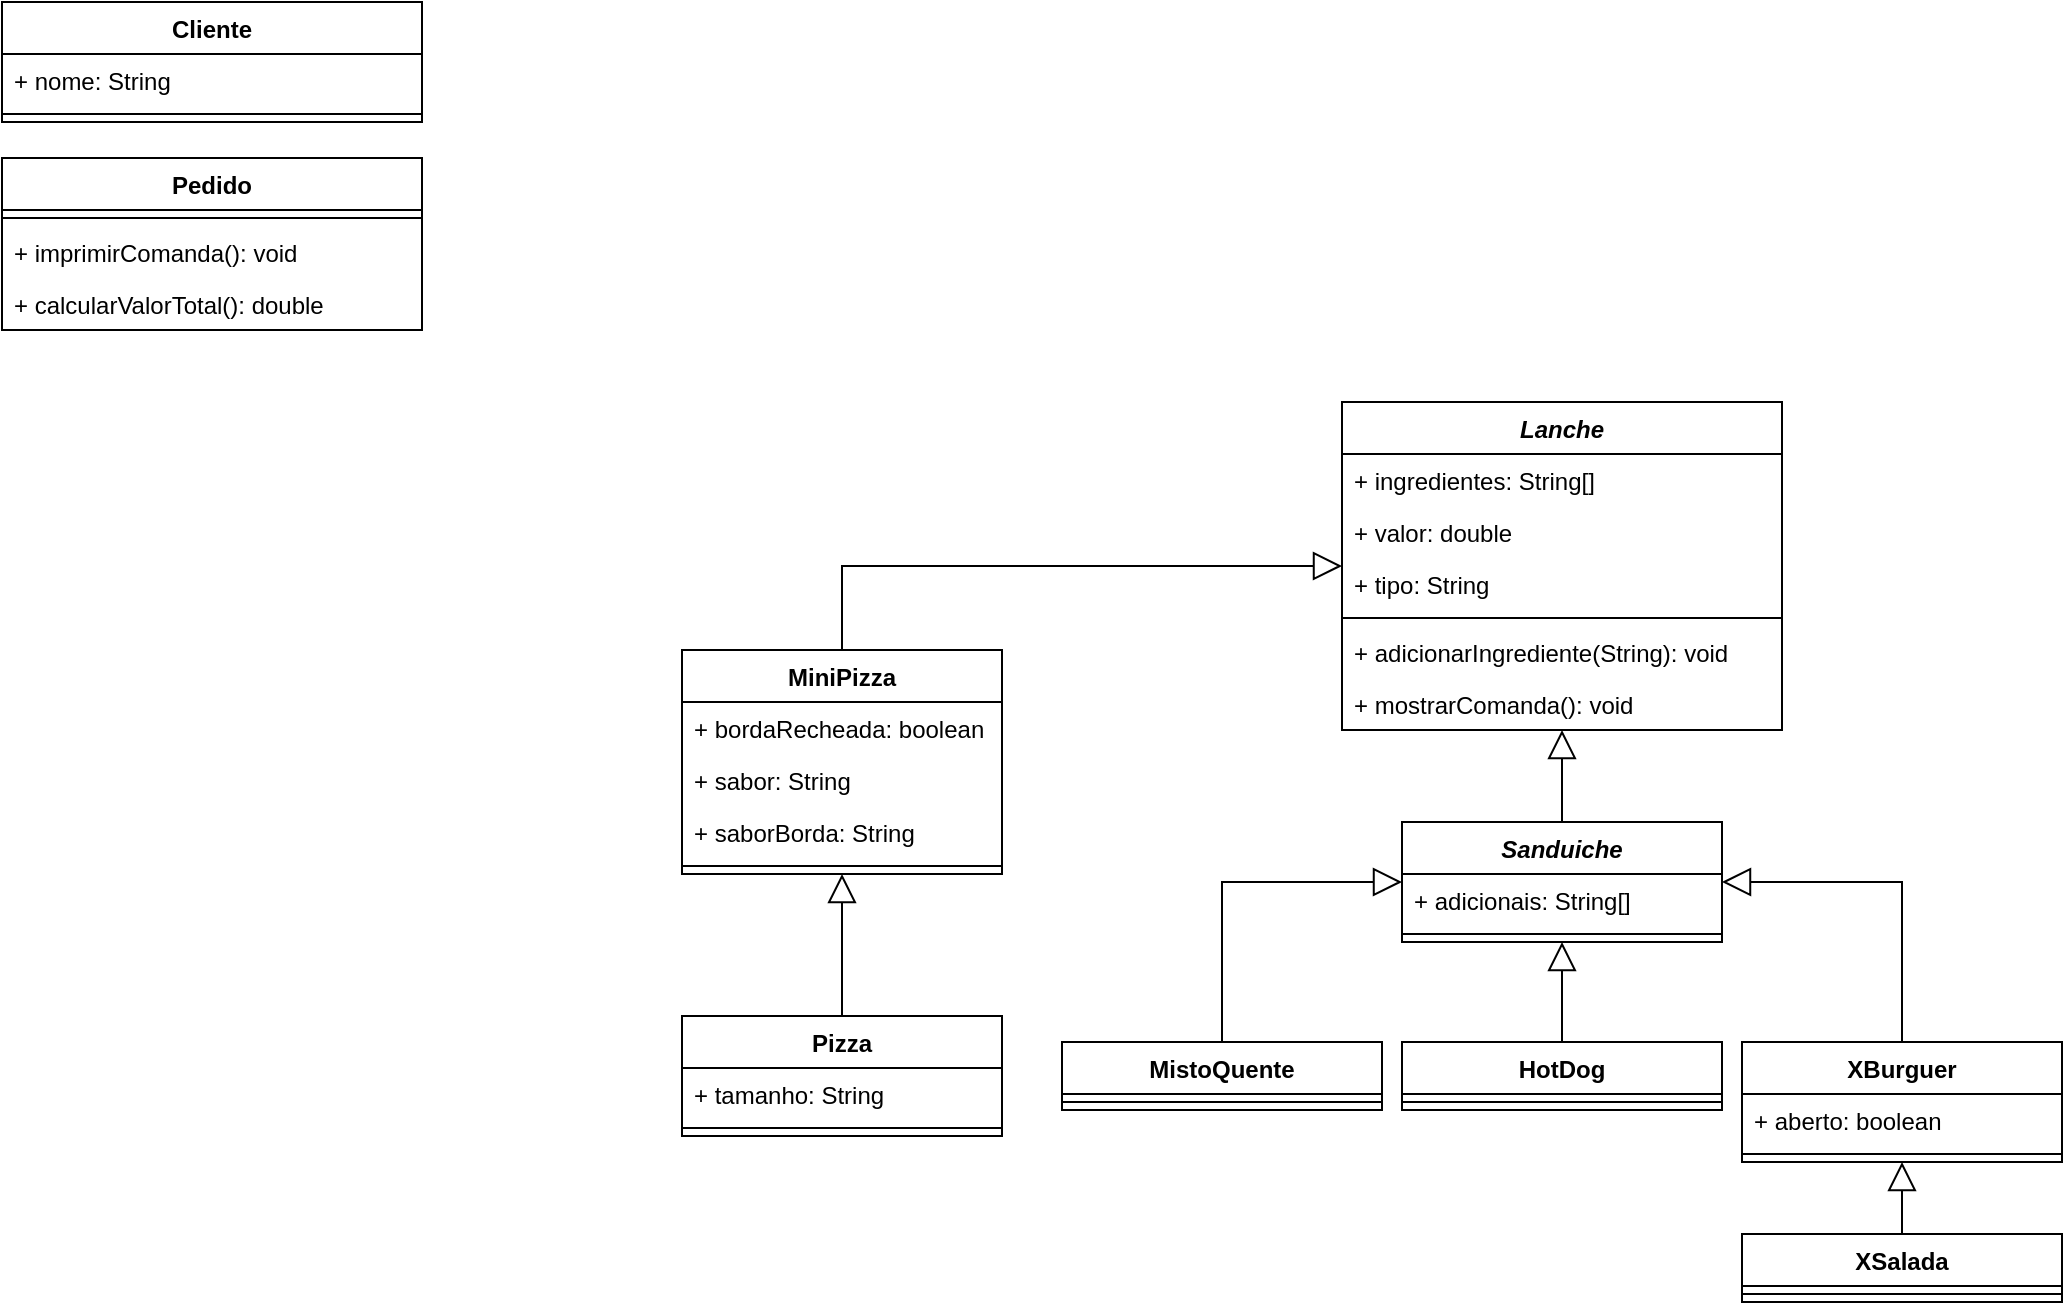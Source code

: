 <mxfile version="18.1.2" type="device" pages="2"><diagram id="MVWJiyI8O5NmIrXA0dFx" name="Page-1"><mxGraphModel dx="872" dy="506" grid="1" gridSize="10" guides="1" tooltips="1" connect="1" arrows="1" fold="1" page="1" pageScale="1" pageWidth="1169" pageHeight="827" math="0" shadow="0"><root><mxCell id="0"/><mxCell id="1" parent="0"/><mxCell id="QPcmIeBlJROIAPe8GQAX-1" value="Lanche" style="swimlane;fontStyle=3;align=center;verticalAlign=top;childLayout=stackLayout;horizontal=1;startSize=26;horizontalStack=0;resizeParent=1;resizeParentMax=0;resizeLast=0;collapsible=1;marginBottom=0;" parent="1" vertex="1"><mxGeometry x="720" y="220" width="220" height="164" as="geometry"><mxRectangle x="700" y="20" width="70" height="26" as="alternateBounds"/></mxGeometry></mxCell><mxCell id="QPcmIeBlJROIAPe8GQAX-2" value="+ ingredientes: String[]" style="text;strokeColor=none;fillColor=none;align=left;verticalAlign=top;spacingLeft=4;spacingRight=4;overflow=hidden;rotatable=0;points=[[0,0.5],[1,0.5]];portConstraint=eastwest;" parent="QPcmIeBlJROIAPe8GQAX-1" vertex="1"><mxGeometry y="26" width="220" height="26" as="geometry"/></mxCell><mxCell id="QPcmIeBlJROIAPe8GQAX-5" value="+ valor: double" style="text;strokeColor=none;fillColor=none;align=left;verticalAlign=top;spacingLeft=4;spacingRight=4;overflow=hidden;rotatable=0;points=[[0,0.5],[1,0.5]];portConstraint=eastwest;" parent="QPcmIeBlJROIAPe8GQAX-1" vertex="1"><mxGeometry y="52" width="220" height="26" as="geometry"/></mxCell><mxCell id="mRiHQnjDjm3EZf-BqNl3-1" value="+ tipo: String" style="text;strokeColor=none;fillColor=none;align=left;verticalAlign=top;spacingLeft=4;spacingRight=4;overflow=hidden;rotatable=0;points=[[0,0.5],[1,0.5]];portConstraint=eastwest;" parent="QPcmIeBlJROIAPe8GQAX-1" vertex="1"><mxGeometry y="78" width="220" height="26" as="geometry"/></mxCell><mxCell id="QPcmIeBlJROIAPe8GQAX-3" value="" style="line;strokeWidth=1;fillColor=none;align=left;verticalAlign=middle;spacingTop=-1;spacingLeft=3;spacingRight=3;rotatable=0;labelPosition=right;points=[];portConstraint=eastwest;" parent="QPcmIeBlJROIAPe8GQAX-1" vertex="1"><mxGeometry y="104" width="220" height="8" as="geometry"/></mxCell><mxCell id="QPcmIeBlJROIAPe8GQAX-4" value="+ adicionarIngrediente(String): void&#10;" style="text;strokeColor=none;fillColor=none;align=left;verticalAlign=top;spacingLeft=4;spacingRight=4;overflow=hidden;rotatable=0;points=[[0,0.5],[1,0.5]];portConstraint=eastwest;" parent="QPcmIeBlJROIAPe8GQAX-1" vertex="1"><mxGeometry y="112" width="220" height="26" as="geometry"/></mxCell><mxCell id="QPcmIeBlJROIAPe8GQAX-7" value="+ mostrarComanda(): void&#10;" style="text;strokeColor=none;fillColor=none;align=left;verticalAlign=top;spacingLeft=4;spacingRight=4;overflow=hidden;rotatable=0;points=[[0,0.5],[1,0.5]];portConstraint=eastwest;" parent="QPcmIeBlJROIAPe8GQAX-1" vertex="1"><mxGeometry y="138" width="220" height="26" as="geometry"/></mxCell><mxCell id="kkZG4CqWNyHKHAQxZgUZ-7" style="edgeStyle=orthogonalEdgeStyle;rounded=0;orthogonalLoop=1;jettySize=auto;html=1;exitX=0.5;exitY=0;exitDx=0;exitDy=0;entryX=1;entryY=0.5;entryDx=0;entryDy=0;endArrow=block;endFill=0;endSize=12;" edge="1" parent="1" source="QPcmIeBlJROIAPe8GQAX-13" target="kkZG4CqWNyHKHAQxZgUZ-2"><mxGeometry relative="1" as="geometry"/></mxCell><mxCell id="QPcmIeBlJROIAPe8GQAX-13" value="XBurguer" style="swimlane;fontStyle=1;align=center;verticalAlign=top;childLayout=stackLayout;horizontal=1;startSize=26;horizontalStack=0;resizeParent=1;resizeParentMax=0;resizeLast=0;collapsible=1;marginBottom=0;" parent="1" vertex="1"><mxGeometry x="920" y="540" width="160" height="60" as="geometry"/></mxCell><mxCell id="QPcmIeBlJROIAPe8GQAX-8" value="+ aberto: boolean" style="text;strokeColor=none;fillColor=none;align=left;verticalAlign=top;spacingLeft=4;spacingRight=4;overflow=hidden;rotatable=0;points=[[0,0.5],[1,0.5]];portConstraint=eastwest;" parent="QPcmIeBlJROIAPe8GQAX-13" vertex="1"><mxGeometry y="26" width="160" height="26" as="geometry"/></mxCell><mxCell id="QPcmIeBlJROIAPe8GQAX-15" value="" style="line;strokeWidth=1;fillColor=none;align=left;verticalAlign=middle;spacingTop=-1;spacingLeft=3;spacingRight=3;rotatable=0;labelPosition=right;points=[];portConstraint=eastwest;" parent="QPcmIeBlJROIAPe8GQAX-13" vertex="1"><mxGeometry y="52" width="160" height="8" as="geometry"/></mxCell><mxCell id="QPcmIeBlJROIAPe8GQAX-20" style="edgeStyle=orthogonalEdgeStyle;rounded=0;orthogonalLoop=1;jettySize=auto;html=1;exitX=0.5;exitY=0;exitDx=0;exitDy=0;entryX=0.5;entryY=1;entryDx=0;entryDy=0;endArrow=block;endFill=0;endSize=12;" parent="1" source="QPcmIeBlJROIAPe8GQAX-18" target="QPcmIeBlJROIAPe8GQAX-13" edge="1"><mxGeometry relative="1" as="geometry"/></mxCell><mxCell id="QPcmIeBlJROIAPe8GQAX-18" value="XSalada" style="swimlane;fontStyle=1;align=center;verticalAlign=top;childLayout=stackLayout;horizontal=1;startSize=26;horizontalStack=0;resizeParent=1;resizeParentMax=0;resizeLast=0;collapsible=1;marginBottom=0;" parent="1" vertex="1"><mxGeometry x="920" y="636" width="160" height="34" as="geometry"/></mxCell><mxCell id="QPcmIeBlJROIAPe8GQAX-19" value="" style="line;strokeWidth=1;fillColor=none;align=left;verticalAlign=middle;spacingTop=-1;spacingLeft=3;spacingRight=3;rotatable=0;labelPosition=right;points=[];portConstraint=eastwest;" parent="QPcmIeBlJROIAPe8GQAX-18" vertex="1"><mxGeometry y="26" width="160" height="8" as="geometry"/></mxCell><mxCell id="QPcmIeBlJROIAPe8GQAX-21" value="HotDog" style="swimlane;fontStyle=1;align=center;verticalAlign=top;childLayout=stackLayout;horizontal=1;startSize=26;horizontalStack=0;resizeParent=1;resizeParentMax=0;resizeLast=0;collapsible=1;marginBottom=0;" parent="1" vertex="1"><mxGeometry x="750" y="540" width="160" height="34" as="geometry"/></mxCell><mxCell id="QPcmIeBlJROIAPe8GQAX-22" value="" style="line;strokeWidth=1;fillColor=none;align=left;verticalAlign=middle;spacingTop=-1;spacingLeft=3;spacingRight=3;rotatable=0;labelPosition=right;points=[];portConstraint=eastwest;" parent="QPcmIeBlJROIAPe8GQAX-21" vertex="1"><mxGeometry y="26" width="160" height="8" as="geometry"/></mxCell><mxCell id="kkZG4CqWNyHKHAQxZgUZ-6" style="edgeStyle=orthogonalEdgeStyle;rounded=0;orthogonalLoop=1;jettySize=auto;html=1;exitX=0.5;exitY=0;exitDx=0;exitDy=0;entryX=0;entryY=0.5;entryDx=0;entryDy=0;endArrow=block;endFill=0;endSize=12;" edge="1" parent="1" source="QPcmIeBlJROIAPe8GQAX-26" target="kkZG4CqWNyHKHAQxZgUZ-2"><mxGeometry relative="1" as="geometry"/></mxCell><mxCell id="QPcmIeBlJROIAPe8GQAX-26" value="MistoQuente" style="swimlane;fontStyle=1;align=center;verticalAlign=top;childLayout=stackLayout;horizontal=1;startSize=26;horizontalStack=0;resizeParent=1;resizeParentMax=0;resizeLast=0;collapsible=1;marginBottom=0;" parent="1" vertex="1"><mxGeometry x="580" y="540" width="160" height="34" as="geometry"/></mxCell><mxCell id="QPcmIeBlJROIAPe8GQAX-27" value="" style="line;strokeWidth=1;fillColor=none;align=left;verticalAlign=middle;spacingTop=-1;spacingLeft=3;spacingRight=3;rotatable=0;labelPosition=right;points=[];portConstraint=eastwest;" parent="QPcmIeBlJROIAPe8GQAX-26" vertex="1"><mxGeometry y="26" width="160" height="8" as="geometry"/></mxCell><mxCell id="QPcmIeBlJROIAPe8GQAX-29" value="Pedido" style="swimlane;fontStyle=1;align=center;verticalAlign=top;childLayout=stackLayout;horizontal=1;startSize=26;horizontalStack=0;resizeParent=1;resizeParentMax=0;resizeLast=0;collapsible=1;marginBottom=0;" parent="1" vertex="1"><mxGeometry x="50" y="98" width="210" height="86" as="geometry"/></mxCell><mxCell id="QPcmIeBlJROIAPe8GQAX-31" value="" style="line;strokeWidth=1;fillColor=none;align=left;verticalAlign=middle;spacingTop=-1;spacingLeft=3;spacingRight=3;rotatable=0;labelPosition=right;points=[];portConstraint=eastwest;" parent="QPcmIeBlJROIAPe8GQAX-29" vertex="1"><mxGeometry y="26" width="210" height="8" as="geometry"/></mxCell><mxCell id="QPcmIeBlJROIAPe8GQAX-32" value="+ imprimirComanda(): void&#10;" style="text;strokeColor=none;fillColor=none;align=left;verticalAlign=top;spacingLeft=4;spacingRight=4;overflow=hidden;rotatable=0;points=[[0,0.5],[1,0.5]];portConstraint=eastwest;" parent="QPcmIeBlJROIAPe8GQAX-29" vertex="1"><mxGeometry y="34" width="210" height="26" as="geometry"/></mxCell><mxCell id="QPcmIeBlJROIAPe8GQAX-33" value="+ calcularValorTotal(): double" style="text;strokeColor=none;fillColor=none;align=left;verticalAlign=top;spacingLeft=4;spacingRight=4;overflow=hidden;rotatable=0;points=[[0,0.5],[1,0.5]];portConstraint=eastwest;" parent="QPcmIeBlJROIAPe8GQAX-29" vertex="1"><mxGeometry y="60" width="210" height="26" as="geometry"/></mxCell><mxCell id="bDDmZRuDf7olHXzs5lUD-1" value="Cliente" style="swimlane;fontStyle=1;align=center;verticalAlign=top;childLayout=stackLayout;horizontal=1;startSize=26;horizontalStack=0;resizeParent=1;resizeParentMax=0;resizeLast=0;collapsible=1;marginBottom=0;" parent="1" vertex="1"><mxGeometry x="50" y="20" width="210" height="60" as="geometry"/></mxCell><mxCell id="bDDmZRuDf7olHXzs5lUD-5" value="+ nome: String" style="text;strokeColor=none;fillColor=none;align=left;verticalAlign=top;spacingLeft=4;spacingRight=4;overflow=hidden;rotatable=0;points=[[0,0.5],[1,0.5]];portConstraint=eastwest;" parent="bDDmZRuDf7olHXzs5lUD-1" vertex="1"><mxGeometry y="26" width="210" height="26" as="geometry"/></mxCell><mxCell id="bDDmZRuDf7olHXzs5lUD-2" value="" style="line;strokeWidth=1;fillColor=none;align=left;verticalAlign=middle;spacingTop=-1;spacingLeft=3;spacingRight=3;rotatable=0;labelPosition=right;points=[];portConstraint=eastwest;" parent="bDDmZRuDf7olHXzs5lUD-1" vertex="1"><mxGeometry y="52" width="210" height="8" as="geometry"/></mxCell><mxCell id="mRiHQnjDjm3EZf-BqNl3-4" style="edgeStyle=orthogonalEdgeStyle;rounded=0;orthogonalLoop=1;jettySize=auto;html=1;exitX=0.5;exitY=0;exitDx=0;exitDy=0;endArrow=block;endFill=0;endSize=12;entryX=0;entryY=0.5;entryDx=0;entryDy=0;" parent="1" source="mRiHQnjDjm3EZf-BqNl3-2" target="QPcmIeBlJROIAPe8GQAX-1" edge="1"><mxGeometry relative="1" as="geometry"><mxPoint x="820" y="450" as="targetPoint"/></mxGeometry></mxCell><mxCell id="mRiHQnjDjm3EZf-BqNl3-2" value="MiniPizza" style="swimlane;fontStyle=1;align=center;verticalAlign=top;childLayout=stackLayout;horizontal=1;startSize=26;horizontalStack=0;resizeParent=1;resizeParentMax=0;resizeLast=0;collapsible=1;marginBottom=0;" parent="1" vertex="1"><mxGeometry x="390" y="344" width="160" height="112" as="geometry"/></mxCell><mxCell id="mRiHQnjDjm3EZf-BqNl3-5" value="+ bordaRecheada: boolean" style="text;strokeColor=none;fillColor=none;align=left;verticalAlign=top;spacingLeft=4;spacingRight=4;overflow=hidden;rotatable=0;points=[[0,0.5],[1,0.5]];portConstraint=eastwest;" parent="mRiHQnjDjm3EZf-BqNl3-2" vertex="1"><mxGeometry y="26" width="160" height="26" as="geometry"/></mxCell><mxCell id="kkZG4CqWNyHKHAQxZgUZ-13" value="+ sabor: String" style="text;strokeColor=none;fillColor=none;align=left;verticalAlign=top;spacingLeft=4;spacingRight=4;overflow=hidden;rotatable=0;points=[[0,0.5],[1,0.5]];portConstraint=eastwest;" vertex="1" parent="mRiHQnjDjm3EZf-BqNl3-2"><mxGeometry y="52" width="160" height="26" as="geometry"/></mxCell><mxCell id="mRiHQnjDjm3EZf-BqNl3-6" value="+ saborBorda: String" style="text;strokeColor=none;fillColor=none;align=left;verticalAlign=top;spacingLeft=4;spacingRight=4;overflow=hidden;rotatable=0;points=[[0,0.5],[1,0.5]];portConstraint=eastwest;" parent="mRiHQnjDjm3EZf-BqNl3-2" vertex="1"><mxGeometry y="78" width="160" height="26" as="geometry"/></mxCell><mxCell id="mRiHQnjDjm3EZf-BqNl3-3" value="" style="line;strokeWidth=1;fillColor=none;align=left;verticalAlign=middle;spacingTop=-1;spacingLeft=3;spacingRight=3;rotatable=0;labelPosition=right;points=[];portConstraint=eastwest;" parent="mRiHQnjDjm3EZf-BqNl3-2" vertex="1"><mxGeometry y="104" width="160" height="8" as="geometry"/></mxCell><mxCell id="kkZG4CqWNyHKHAQxZgUZ-4" style="edgeStyle=orthogonalEdgeStyle;rounded=0;orthogonalLoop=1;jettySize=auto;html=1;exitX=0.5;exitY=0;exitDx=0;exitDy=0;entryX=0.5;entryY=1;entryDx=0;entryDy=0;endArrow=block;endFill=0;endSize=12;" edge="1" parent="1" source="kkZG4CqWNyHKHAQxZgUZ-2" target="QPcmIeBlJROIAPe8GQAX-1"><mxGeometry relative="1" as="geometry"/></mxCell><mxCell id="kkZG4CqWNyHKHAQxZgUZ-2" value="Sanduiche" style="swimlane;fontStyle=3;align=center;verticalAlign=top;childLayout=stackLayout;horizontal=1;startSize=26;horizontalStack=0;resizeParent=1;resizeParentMax=0;resizeLast=0;collapsible=1;marginBottom=0;" vertex="1" parent="1"><mxGeometry x="750" y="430" width="160" height="60" as="geometry"><mxRectangle x="730" y="230" width="90" height="26" as="alternateBounds"/></mxGeometry></mxCell><mxCell id="kkZG4CqWNyHKHAQxZgUZ-8" value="+ adicionais: String[]" style="text;strokeColor=none;fillColor=none;align=left;verticalAlign=top;spacingLeft=4;spacingRight=4;overflow=hidden;rotatable=0;points=[[0,0.5],[1,0.5]];portConstraint=eastwest;" vertex="1" parent="kkZG4CqWNyHKHAQxZgUZ-2"><mxGeometry y="26" width="160" height="26" as="geometry"/></mxCell><mxCell id="kkZG4CqWNyHKHAQxZgUZ-3" value="" style="line;strokeWidth=1;fillColor=none;align=left;verticalAlign=middle;spacingTop=-1;spacingLeft=3;spacingRight=3;rotatable=0;labelPosition=right;points=[];portConstraint=eastwest;" vertex="1" parent="kkZG4CqWNyHKHAQxZgUZ-2"><mxGeometry y="52" width="160" height="8" as="geometry"/></mxCell><mxCell id="kkZG4CqWNyHKHAQxZgUZ-5" style="edgeStyle=orthogonalEdgeStyle;rounded=0;orthogonalLoop=1;jettySize=auto;html=1;exitX=0.5;exitY=0;exitDx=0;exitDy=0;endArrow=block;endFill=0;endSize=12;entryX=0.5;entryY=1;entryDx=0;entryDy=0;" edge="1" parent="1" source="QPcmIeBlJROIAPe8GQAX-21" target="kkZG4CqWNyHKHAQxZgUZ-2"><mxGeometry relative="1" as="geometry"><mxPoint x="840" y="480" as="sourcePoint"/><mxPoint x="830" y="500" as="targetPoint"/></mxGeometry></mxCell><mxCell id="kkZG4CqWNyHKHAQxZgUZ-11" style="edgeStyle=orthogonalEdgeStyle;rounded=0;orthogonalLoop=1;jettySize=auto;html=1;exitX=0.5;exitY=0;exitDx=0;exitDy=0;entryX=0.5;entryY=1;entryDx=0;entryDy=0;endArrow=block;endFill=0;endSize=12;" edge="1" parent="1" source="kkZG4CqWNyHKHAQxZgUZ-9" target="mRiHQnjDjm3EZf-BqNl3-2"><mxGeometry relative="1" as="geometry"/></mxCell><mxCell id="kkZG4CqWNyHKHAQxZgUZ-9" value="Pizza" style="swimlane;fontStyle=1;align=center;verticalAlign=top;childLayout=stackLayout;horizontal=1;startSize=26;horizontalStack=0;resizeParent=1;resizeParentMax=0;resizeLast=0;collapsible=1;marginBottom=0;" vertex="1" parent="1"><mxGeometry x="390" y="527" width="160" height="60" as="geometry"/></mxCell><mxCell id="kkZG4CqWNyHKHAQxZgUZ-12" value="+ tamanho: String" style="text;strokeColor=none;fillColor=none;align=left;verticalAlign=top;spacingLeft=4;spacingRight=4;overflow=hidden;rotatable=0;points=[[0,0.5],[1,0.5]];portConstraint=eastwest;" vertex="1" parent="kkZG4CqWNyHKHAQxZgUZ-9"><mxGeometry y="26" width="160" height="26" as="geometry"/></mxCell><mxCell id="kkZG4CqWNyHKHAQxZgUZ-10" value="" style="line;strokeWidth=1;fillColor=none;align=left;verticalAlign=middle;spacingTop=-1;spacingLeft=3;spacingRight=3;rotatable=0;labelPosition=right;points=[];portConstraint=eastwest;" vertex="1" parent="kkZG4CqWNyHKHAQxZgUZ-9"><mxGeometry y="52" width="160" height="8" as="geometry"/></mxCell></root></mxGraphModel></diagram><diagram id="yfp6-7WRPPAeOL43nbqo" name="Page-2"><mxGraphModel dx="741" dy="430" grid="1" gridSize="10" guides="1" tooltips="1" connect="1" arrows="1" fold="1" page="1" pageScale="1" pageWidth="1169" pageHeight="827" math="0" shadow="0"><root><mxCell id="0"/><mxCell id="1" parent="0"/><mxCell id="87URZQY9vEiUjreXYbZ2-1" value="XSalada" style="swimlane;fontStyle=1;align=center;verticalAlign=top;childLayout=stackLayout;horizontal=1;startSize=26;horizontalStack=0;resizeParent=1;resizeParentMax=0;resizeLast=0;collapsible=1;marginBottom=0;" parent="1" vertex="1"><mxGeometry x="20" y="10" width="220" height="164" as="geometry"><mxRectangle x="320" y="40" width="70" height="26" as="alternateBounds"/></mxGeometry></mxCell><mxCell id="87URZQY9vEiUjreXYbZ2-2" value="+ ingredientes: String[]" style="text;strokeColor=none;fillColor=none;align=left;verticalAlign=top;spacingLeft=4;spacingRight=4;overflow=hidden;rotatable=0;points=[[0,0.5],[1,0.5]];portConstraint=eastwest;" parent="87URZQY9vEiUjreXYbZ2-1" vertex="1"><mxGeometry y="26" width="220" height="26" as="geometry"/></mxCell><mxCell id="87URZQY9vEiUjreXYbZ2-3" value="+ valor: double" style="text;strokeColor=none;fillColor=none;align=left;verticalAlign=top;spacingLeft=4;spacingRight=4;overflow=hidden;rotatable=0;points=[[0,0.5],[1,0.5]];portConstraint=eastwest;" parent="87URZQY9vEiUjreXYbZ2-1" vertex="1"><mxGeometry y="52" width="220" height="26" as="geometry"/></mxCell><mxCell id="87URZQY9vEiUjreXYbZ2-4" value="+ aberto: boolean" style="text;strokeColor=none;fillColor=none;align=left;verticalAlign=top;spacingLeft=4;spacingRight=4;overflow=hidden;rotatable=0;points=[[0,0.5],[1,0.5]];portConstraint=eastwest;" parent="87URZQY9vEiUjreXYbZ2-1" vertex="1"><mxGeometry y="78" width="220" height="26" as="geometry"/></mxCell><mxCell id="87URZQY9vEiUjreXYbZ2-5" value="" style="line;strokeWidth=1;fillColor=none;align=left;verticalAlign=middle;spacingTop=-1;spacingLeft=3;spacingRight=3;rotatable=0;labelPosition=right;points=[];portConstraint=eastwest;" parent="87URZQY9vEiUjreXYbZ2-1" vertex="1"><mxGeometry y="104" width="220" height="8" as="geometry"/></mxCell><mxCell id="87URZQY9vEiUjreXYbZ2-6" value="+ adicionarIngrediente(String): void&#10;" style="text;strokeColor=none;fillColor=none;align=left;verticalAlign=top;spacingLeft=4;spacingRight=4;overflow=hidden;rotatable=0;points=[[0,0.5],[1,0.5]];portConstraint=eastwest;" parent="87URZQY9vEiUjreXYbZ2-1" vertex="1"><mxGeometry y="112" width="220" height="26" as="geometry"/></mxCell><mxCell id="87URZQY9vEiUjreXYbZ2-7" value="+ mostrarComanda(): void&#10;" style="text;strokeColor=none;fillColor=none;align=left;verticalAlign=top;spacingLeft=4;spacingRight=4;overflow=hidden;rotatable=0;points=[[0,0.5],[1,0.5]];portConstraint=eastwest;" parent="87URZQY9vEiUjreXYbZ2-1" vertex="1"><mxGeometry y="138" width="220" height="26" as="geometry"/></mxCell><mxCell id="87URZQY9vEiUjreXYbZ2-8" value="XBurguer" style="swimlane;fontStyle=1;align=center;verticalAlign=top;childLayout=stackLayout;horizontal=1;startSize=26;horizontalStack=0;resizeParent=1;resizeParentMax=0;resizeLast=0;collapsible=1;marginBottom=0;" parent="1" vertex="1"><mxGeometry x="250" y="10" width="220" height="164" as="geometry"><mxRectangle x="320" y="40" width="70" height="26" as="alternateBounds"/></mxGeometry></mxCell><mxCell id="87URZQY9vEiUjreXYbZ2-9" value="+ ingredientes: String[]" style="text;strokeColor=none;fillColor=none;align=left;verticalAlign=top;spacingLeft=4;spacingRight=4;overflow=hidden;rotatable=0;points=[[0,0.5],[1,0.5]];portConstraint=eastwest;" parent="87URZQY9vEiUjreXYbZ2-8" vertex="1"><mxGeometry y="26" width="220" height="26" as="geometry"/></mxCell><mxCell id="87URZQY9vEiUjreXYbZ2-10" value="+ valor: double" style="text;strokeColor=none;fillColor=none;align=left;verticalAlign=top;spacingLeft=4;spacingRight=4;overflow=hidden;rotatable=0;points=[[0,0.5],[1,0.5]];portConstraint=eastwest;" parent="87URZQY9vEiUjreXYbZ2-8" vertex="1"><mxGeometry y="52" width="220" height="26" as="geometry"/></mxCell><mxCell id="87URZQY9vEiUjreXYbZ2-11" value="+ aberto: boolean" style="text;strokeColor=none;fillColor=none;align=left;verticalAlign=top;spacingLeft=4;spacingRight=4;overflow=hidden;rotatable=0;points=[[0,0.5],[1,0.5]];portConstraint=eastwest;" parent="87URZQY9vEiUjreXYbZ2-8" vertex="1"><mxGeometry y="78" width="220" height="26" as="geometry"/></mxCell><mxCell id="87URZQY9vEiUjreXYbZ2-12" value="" style="line;strokeWidth=1;fillColor=none;align=left;verticalAlign=middle;spacingTop=-1;spacingLeft=3;spacingRight=3;rotatable=0;labelPosition=right;points=[];portConstraint=eastwest;" parent="87URZQY9vEiUjreXYbZ2-8" vertex="1"><mxGeometry y="104" width="220" height="8" as="geometry"/></mxCell><mxCell id="87URZQY9vEiUjreXYbZ2-13" value="+ adicionarIngrediente(String): void&#10;" style="text;strokeColor=none;fillColor=none;align=left;verticalAlign=top;spacingLeft=4;spacingRight=4;overflow=hidden;rotatable=0;points=[[0,0.5],[1,0.5]];portConstraint=eastwest;" parent="87URZQY9vEiUjreXYbZ2-8" vertex="1"><mxGeometry y="112" width="220" height="26" as="geometry"/></mxCell><mxCell id="87URZQY9vEiUjreXYbZ2-14" value="+ mostrarComanda(): void&#10;" style="text;strokeColor=none;fillColor=none;align=left;verticalAlign=top;spacingLeft=4;spacingRight=4;overflow=hidden;rotatable=0;points=[[0,0.5],[1,0.5]];portConstraint=eastwest;" parent="87URZQY9vEiUjreXYbZ2-8" vertex="1"><mxGeometry y="138" width="220" height="26" as="geometry"/></mxCell><mxCell id="2SesyGB-pI0vgU_VPWTt-1" value="Lanche" style="swimlane;fontStyle=3;align=center;verticalAlign=top;childLayout=stackLayout;horizontal=1;startSize=26;horizontalStack=0;resizeParent=1;resizeParentMax=0;resizeLast=0;collapsible=1;marginBottom=0;" parent="1" vertex="1"><mxGeometry x="700" y="20" width="220" height="164" as="geometry"><mxRectangle x="700" y="20" width="70" height="26" as="alternateBounds"/></mxGeometry></mxCell><mxCell id="2SesyGB-pI0vgU_VPWTt-2" value="+ ingredientes: String[]" style="text;strokeColor=none;fillColor=none;align=left;verticalAlign=top;spacingLeft=4;spacingRight=4;overflow=hidden;rotatable=0;points=[[0,0.5],[1,0.5]];portConstraint=eastwest;" parent="2SesyGB-pI0vgU_VPWTt-1" vertex="1"><mxGeometry y="26" width="220" height="26" as="geometry"/></mxCell><mxCell id="2SesyGB-pI0vgU_VPWTt-3" value="+ valor: double" style="text;strokeColor=none;fillColor=none;align=left;verticalAlign=top;spacingLeft=4;spacingRight=4;overflow=hidden;rotatable=0;points=[[0,0.5],[1,0.5]];portConstraint=eastwest;" parent="2SesyGB-pI0vgU_VPWTt-1" vertex="1"><mxGeometry y="52" width="220" height="26" as="geometry"/></mxCell><mxCell id="2SesyGB-pI0vgU_VPWTt-4" value="+ aberto: boolean" style="text;strokeColor=none;fillColor=none;align=left;verticalAlign=top;spacingLeft=4;spacingRight=4;overflow=hidden;rotatable=0;points=[[0,0.5],[1,0.5]];portConstraint=eastwest;" parent="2SesyGB-pI0vgU_VPWTt-1" vertex="1"><mxGeometry y="78" width="220" height="26" as="geometry"/></mxCell><mxCell id="2SesyGB-pI0vgU_VPWTt-5" value="" style="line;strokeWidth=1;fillColor=none;align=left;verticalAlign=middle;spacingTop=-1;spacingLeft=3;spacingRight=3;rotatable=0;labelPosition=right;points=[];portConstraint=eastwest;" parent="2SesyGB-pI0vgU_VPWTt-1" vertex="1"><mxGeometry y="104" width="220" height="8" as="geometry"/></mxCell><mxCell id="2SesyGB-pI0vgU_VPWTt-6" value="+ adicionarIngrediente(String): void&#10;" style="text;strokeColor=none;fillColor=none;align=left;verticalAlign=top;spacingLeft=4;spacingRight=4;overflow=hidden;rotatable=0;points=[[0,0.5],[1,0.5]];portConstraint=eastwest;" parent="2SesyGB-pI0vgU_VPWTt-1" vertex="1"><mxGeometry y="112" width="220" height="26" as="geometry"/></mxCell><mxCell id="2SesyGB-pI0vgU_VPWTt-7" value="+ mostrarComanda(): void&#10;" style="text;strokeColor=none;fillColor=none;align=left;verticalAlign=top;spacingLeft=4;spacingRight=4;overflow=hidden;rotatable=0;points=[[0,0.5],[1,0.5]];portConstraint=eastwest;" parent="2SesyGB-pI0vgU_VPWTt-1" vertex="1"><mxGeometry y="138" width="220" height="26" as="geometry"/></mxCell><mxCell id="2SesyGB-pI0vgU_VPWTt-8" style="edgeStyle=orthogonalEdgeStyle;rounded=0;orthogonalLoop=1;jettySize=auto;html=1;exitX=0;exitY=0.5;exitDx=0;exitDy=0;endArrow=block;endFill=0;endSize=12;entryX=1;entryY=0.5;entryDx=0;entryDy=0;" parent="1" source="2SesyGB-pI0vgU_VPWTt-9" target="2SesyGB-pI0vgU_VPWTt-1" edge="1"><mxGeometry relative="1" as="geometry"><mxPoint x="950" y="90" as="targetPoint"/></mxGeometry></mxCell><mxCell id="2SesyGB-pI0vgU_VPWTt-9" value="XBurguer" style="swimlane;fontStyle=1;align=center;verticalAlign=top;childLayout=stackLayout;horizontal=1;startSize=26;horizontalStack=0;resizeParent=1;resizeParentMax=0;resizeLast=0;collapsible=1;marginBottom=0;" parent="1" vertex="1"><mxGeometry x="970" y="128" width="160" height="34" as="geometry"/></mxCell><mxCell id="2SesyGB-pI0vgU_VPWTt-10" value="" style="line;strokeWidth=1;fillColor=none;align=left;verticalAlign=middle;spacingTop=-1;spacingLeft=3;spacingRight=3;rotatable=0;labelPosition=right;points=[];portConstraint=eastwest;" parent="2SesyGB-pI0vgU_VPWTt-9" vertex="1"><mxGeometry y="26" width="160" height="8" as="geometry"/></mxCell><mxCell id="2SesyGB-pI0vgU_VPWTt-11" style="edgeStyle=orthogonalEdgeStyle;rounded=0;orthogonalLoop=1;jettySize=auto;html=1;exitX=1;exitY=0.5;exitDx=0;exitDy=0;endArrow=block;endFill=0;endSize=12;entryX=0;entryY=0.5;entryDx=0;entryDy=0;" parent="1" source="2SesyGB-pI0vgU_VPWTt-12" target="2SesyGB-pI0vgU_VPWTt-1" edge="1"><mxGeometry relative="1" as="geometry"><mxPoint x="670" y="80" as="targetPoint"/></mxGeometry></mxCell><mxCell id="2SesyGB-pI0vgU_VPWTt-12" value="XSalada" style="swimlane;fontStyle=1;align=center;verticalAlign=top;childLayout=stackLayout;horizontal=1;startSize=26;horizontalStack=0;resizeParent=1;resizeParentMax=0;resizeLast=0;collapsible=1;marginBottom=0;" parent="1" vertex="1"><mxGeometry x="490" y="128" width="160" height="34" as="geometry"/></mxCell><mxCell id="2SesyGB-pI0vgU_VPWTt-13" value="" style="line;strokeWidth=1;fillColor=none;align=left;verticalAlign=middle;spacingTop=-1;spacingLeft=3;spacingRight=3;rotatable=0;labelPosition=right;points=[];portConstraint=eastwest;" parent="2SesyGB-pI0vgU_VPWTt-12" vertex="1"><mxGeometry y="26" width="160" height="8" as="geometry"/></mxCell><mxCell id="2SesyGB-pI0vgU_VPWTt-20" value="Lanche" style="swimlane;fontStyle=3;align=center;verticalAlign=top;childLayout=stackLayout;horizontal=1;startSize=26;horizontalStack=0;resizeParent=1;resizeParentMax=0;resizeLast=0;collapsible=1;marginBottom=0;" parent="1" vertex="1"><mxGeometry x="120" y="350" width="220" height="164" as="geometry"><mxRectangle x="320" y="40" width="70" height="26" as="alternateBounds"/></mxGeometry></mxCell><mxCell id="2SesyGB-pI0vgU_VPWTt-21" value="+ ingredientes: String[]" style="text;strokeColor=none;fillColor=none;align=left;verticalAlign=top;spacingLeft=4;spacingRight=4;overflow=hidden;rotatable=0;points=[[0,0.5],[1,0.5]];portConstraint=eastwest;" parent="2SesyGB-pI0vgU_VPWTt-20" vertex="1"><mxGeometry y="26" width="220" height="26" as="geometry"/></mxCell><mxCell id="2SesyGB-pI0vgU_VPWTt-22" value="+ valor: double" style="text;strokeColor=none;fillColor=none;align=left;verticalAlign=top;spacingLeft=4;spacingRight=4;overflow=hidden;rotatable=0;points=[[0,0.5],[1,0.5]];portConstraint=eastwest;" parent="2SesyGB-pI0vgU_VPWTt-20" vertex="1"><mxGeometry y="52" width="220" height="26" as="geometry"/></mxCell><mxCell id="2SesyGB-pI0vgU_VPWTt-23" value="+ aberto: boolean" style="text;strokeColor=none;fillColor=none;align=left;verticalAlign=top;spacingLeft=4;spacingRight=4;overflow=hidden;rotatable=0;points=[[0,0.5],[1,0.5]];portConstraint=eastwest;" parent="2SesyGB-pI0vgU_VPWTt-20" vertex="1"><mxGeometry y="78" width="220" height="26" as="geometry"/></mxCell><mxCell id="2SesyGB-pI0vgU_VPWTt-24" value="" style="line;strokeWidth=1;fillColor=none;align=left;verticalAlign=middle;spacingTop=-1;spacingLeft=3;spacingRight=3;rotatable=0;labelPosition=right;points=[];portConstraint=eastwest;" parent="2SesyGB-pI0vgU_VPWTt-20" vertex="1"><mxGeometry y="104" width="220" height="8" as="geometry"/></mxCell><mxCell id="2SesyGB-pI0vgU_VPWTt-25" value="+ adicionarIngrediente(String): void&#10;" style="text;strokeColor=none;fillColor=none;align=left;verticalAlign=top;spacingLeft=4;spacingRight=4;overflow=hidden;rotatable=0;points=[[0,0.5],[1,0.5]];portConstraint=eastwest;" parent="2SesyGB-pI0vgU_VPWTt-20" vertex="1"><mxGeometry y="112" width="220" height="26" as="geometry"/></mxCell><mxCell id="2SesyGB-pI0vgU_VPWTt-26" value="+ mostrarComanda(): void&#10;" style="text;strokeColor=none;fillColor=none;align=left;verticalAlign=top;spacingLeft=4;spacingRight=4;overflow=hidden;rotatable=0;points=[[0,0.5],[1,0.5]];portConstraint=eastwest;" parent="2SesyGB-pI0vgU_VPWTt-20" vertex="1"><mxGeometry y="138" width="220" height="26" as="geometry"/></mxCell><mxCell id="2SesyGB-pI0vgU_VPWTt-27" style="edgeStyle=orthogonalEdgeStyle;rounded=0;orthogonalLoop=1;jettySize=auto;html=1;exitX=0;exitY=0.5;exitDx=0;exitDy=0;entryX=1;entryY=0.5;entryDx=0;entryDy=0;endArrow=block;endFill=0;endSize=12;" parent="1" source="2SesyGB-pI0vgU_VPWTt-28" target="2SesyGB-pI0vgU_VPWTt-23" edge="1"><mxGeometry relative="1" as="geometry"/></mxCell><mxCell id="2SesyGB-pI0vgU_VPWTt-28" value="XBurguer" style="swimlane;fontStyle=1;align=center;verticalAlign=top;childLayout=stackLayout;horizontal=1;startSize=26;horizontalStack=0;resizeParent=1;resizeParentMax=0;resizeLast=0;collapsible=1;marginBottom=0;" parent="1" vertex="1"><mxGeometry x="400" y="424" width="160" height="34" as="geometry"/></mxCell><mxCell id="2SesyGB-pI0vgU_VPWTt-29" value="" style="line;strokeWidth=1;fillColor=none;align=left;verticalAlign=middle;spacingTop=-1;spacingLeft=3;spacingRight=3;rotatable=0;labelPosition=right;points=[];portConstraint=eastwest;" parent="2SesyGB-pI0vgU_VPWTt-28" vertex="1"><mxGeometry y="26" width="160" height="8" as="geometry"/></mxCell><mxCell id="2SesyGB-pI0vgU_VPWTt-30" style="edgeStyle=orthogonalEdgeStyle;rounded=0;orthogonalLoop=1;jettySize=auto;html=1;exitX=0.5;exitY=0;exitDx=0;exitDy=0;entryX=1;entryY=0.5;entryDx=0;entryDy=0;endArrow=block;endFill=0;endSize=12;" parent="1" source="2SesyGB-pI0vgU_VPWTt-31" target="2SesyGB-pI0vgU_VPWTt-25" edge="1"><mxGeometry relative="1" as="geometry"/></mxCell><mxCell id="2SesyGB-pI0vgU_VPWTt-31" value="XSalada" style="swimlane;fontStyle=1;align=center;verticalAlign=top;childLayout=stackLayout;horizontal=1;startSize=26;horizontalStack=0;resizeParent=1;resizeParentMax=0;resizeLast=0;collapsible=1;marginBottom=0;" parent="1" vertex="1"><mxGeometry x="400" y="500" width="160" height="34" as="geometry"/></mxCell><mxCell id="2SesyGB-pI0vgU_VPWTt-32" value="" style="line;strokeWidth=1;fillColor=none;align=left;verticalAlign=middle;spacingTop=-1;spacingLeft=3;spacingRight=3;rotatable=0;labelPosition=right;points=[];portConstraint=eastwest;" parent="2SesyGB-pI0vgU_VPWTt-31" vertex="1"><mxGeometry y="26" width="160" height="8" as="geometry"/></mxCell><mxCell id="2SesyGB-pI0vgU_VPWTt-33" style="edgeStyle=orthogonalEdgeStyle;rounded=0;orthogonalLoop=1;jettySize=auto;html=1;exitX=0.5;exitY=0;exitDx=0;exitDy=0;entryX=0.75;entryY=1;entryDx=0;entryDy=0;endArrow=block;endFill=0;endSize=12;" parent="1" source="2SesyGB-pI0vgU_VPWTt-34" target="2SesyGB-pI0vgU_VPWTt-20" edge="1"><mxGeometry relative="1" as="geometry"/></mxCell><mxCell id="2SesyGB-pI0vgU_VPWTt-34" value="HotDog" style="swimlane;fontStyle=1;align=center;verticalAlign=top;childLayout=stackLayout;horizontal=1;startSize=26;horizontalStack=0;resizeParent=1;resizeParentMax=0;resizeLast=0;collapsible=1;marginBottom=0;" parent="1" vertex="1"><mxGeometry x="260" y="580" width="160" height="34" as="geometry"/></mxCell><mxCell id="2SesyGB-pI0vgU_VPWTt-35" value="" style="line;strokeWidth=1;fillColor=none;align=left;verticalAlign=middle;spacingTop=-1;spacingLeft=3;spacingRight=3;rotatable=0;labelPosition=right;points=[];portConstraint=eastwest;" parent="2SesyGB-pI0vgU_VPWTt-34" vertex="1"><mxGeometry y="26" width="160" height="8" as="geometry"/></mxCell><mxCell id="2SesyGB-pI0vgU_VPWTt-36" style="edgeStyle=orthogonalEdgeStyle;rounded=0;orthogonalLoop=1;jettySize=auto;html=1;exitX=0.5;exitY=0;exitDx=0;exitDy=0;entryX=0.25;entryY=1;entryDx=0;entryDy=0;endArrow=block;endFill=0;endSize=12;" parent="1" source="2SesyGB-pI0vgU_VPWTt-37" target="2SesyGB-pI0vgU_VPWTt-20" edge="1"><mxGeometry relative="1" as="geometry"/></mxCell><mxCell id="2SesyGB-pI0vgU_VPWTt-37" value="MistoQuente" style="swimlane;fontStyle=1;align=center;verticalAlign=top;childLayout=stackLayout;horizontal=1;startSize=26;horizontalStack=0;resizeParent=1;resizeParentMax=0;resizeLast=0;collapsible=1;marginBottom=0;" parent="1" vertex="1"><mxGeometry x="40" y="580" width="160" height="34" as="geometry"/></mxCell><mxCell id="2SesyGB-pI0vgU_VPWTt-38" value="" style="line;strokeWidth=1;fillColor=none;align=left;verticalAlign=middle;spacingTop=-1;spacingLeft=3;spacingRight=3;rotatable=0;labelPosition=right;points=[];portConstraint=eastwest;" parent="2SesyGB-pI0vgU_VPWTt-37" vertex="1"><mxGeometry y="26" width="160" height="8" as="geometry"/></mxCell><mxCell id="a-zHaVzuH5ngQwdTMmcT-1" value="Lanche" style="swimlane;fontStyle=3;align=center;verticalAlign=top;childLayout=stackLayout;horizontal=1;startSize=26;horizontalStack=0;resizeParent=1;resizeParentMax=0;resizeLast=0;collapsible=1;marginBottom=0;" vertex="1" parent="1"><mxGeometry x="680" y="330" width="220" height="164" as="geometry"><mxRectangle x="700" y="20" width="70" height="26" as="alternateBounds"/></mxGeometry></mxCell><mxCell id="a-zHaVzuH5ngQwdTMmcT-2" value="+ ingredientes: String[]" style="text;strokeColor=none;fillColor=none;align=left;verticalAlign=top;spacingLeft=4;spacingRight=4;overflow=hidden;rotatable=0;points=[[0,0.5],[1,0.5]];portConstraint=eastwest;" vertex="1" parent="a-zHaVzuH5ngQwdTMmcT-1"><mxGeometry y="26" width="220" height="26" as="geometry"/></mxCell><mxCell id="a-zHaVzuH5ngQwdTMmcT-3" value="+ valor: double" style="text;strokeColor=none;fillColor=none;align=left;verticalAlign=top;spacingLeft=4;spacingRight=4;overflow=hidden;rotatable=0;points=[[0,0.5],[1,0.5]];portConstraint=eastwest;" vertex="1" parent="a-zHaVzuH5ngQwdTMmcT-1"><mxGeometry y="52" width="220" height="26" as="geometry"/></mxCell><mxCell id="a-zHaVzuH5ngQwdTMmcT-4" value="+ tipo: String" style="text;strokeColor=none;fillColor=none;align=left;verticalAlign=top;spacingLeft=4;spacingRight=4;overflow=hidden;rotatable=0;points=[[0,0.5],[1,0.5]];portConstraint=eastwest;" vertex="1" parent="a-zHaVzuH5ngQwdTMmcT-1"><mxGeometry y="78" width="220" height="26" as="geometry"/></mxCell><mxCell id="a-zHaVzuH5ngQwdTMmcT-5" value="" style="line;strokeWidth=1;fillColor=none;align=left;verticalAlign=middle;spacingTop=-1;spacingLeft=3;spacingRight=3;rotatable=0;labelPosition=right;points=[];portConstraint=eastwest;" vertex="1" parent="a-zHaVzuH5ngQwdTMmcT-1"><mxGeometry y="104" width="220" height="8" as="geometry"/></mxCell><mxCell id="a-zHaVzuH5ngQwdTMmcT-6" value="+ adicionarIngrediente(String): void&#10;" style="text;strokeColor=none;fillColor=none;align=left;verticalAlign=top;spacingLeft=4;spacingRight=4;overflow=hidden;rotatable=0;points=[[0,0.5],[1,0.5]];portConstraint=eastwest;" vertex="1" parent="a-zHaVzuH5ngQwdTMmcT-1"><mxGeometry y="112" width="220" height="26" as="geometry"/></mxCell><mxCell id="a-zHaVzuH5ngQwdTMmcT-7" value="+ mostrarComanda(String): void&#10;" style="text;strokeColor=none;fillColor=none;align=left;verticalAlign=top;spacingLeft=4;spacingRight=4;overflow=hidden;rotatable=0;points=[[0,0.5],[1,0.5]];portConstraint=eastwest;" vertex="1" parent="a-zHaVzuH5ngQwdTMmcT-1"><mxGeometry y="138" width="220" height="26" as="geometry"/></mxCell><mxCell id="a-zHaVzuH5ngQwdTMmcT-8" value="XBurguer" style="swimlane;fontStyle=1;align=center;verticalAlign=top;childLayout=stackLayout;horizontal=1;startSize=26;horizontalStack=0;resizeParent=1;resizeParentMax=0;resizeLast=0;collapsible=1;marginBottom=0;" vertex="1" parent="1"><mxGeometry x="960" y="404" width="160" height="60" as="geometry"/></mxCell><mxCell id="a-zHaVzuH5ngQwdTMmcT-9" value="+ aberto: boolean" style="text;strokeColor=none;fillColor=none;align=left;verticalAlign=top;spacingLeft=4;spacingRight=4;overflow=hidden;rotatable=0;points=[[0,0.5],[1,0.5]];portConstraint=eastwest;" vertex="1" parent="a-zHaVzuH5ngQwdTMmcT-8"><mxGeometry y="26" width="160" height="26" as="geometry"/></mxCell><mxCell id="a-zHaVzuH5ngQwdTMmcT-10" value="" style="line;strokeWidth=1;fillColor=none;align=left;verticalAlign=middle;spacingTop=-1;spacingLeft=3;spacingRight=3;rotatable=0;labelPosition=right;points=[];portConstraint=eastwest;" vertex="1" parent="a-zHaVzuH5ngQwdTMmcT-8"><mxGeometry y="52" width="160" height="8" as="geometry"/></mxCell><mxCell id="a-zHaVzuH5ngQwdTMmcT-11" style="edgeStyle=orthogonalEdgeStyle;rounded=0;orthogonalLoop=1;jettySize=auto;html=1;exitX=0.5;exitY=0;exitDx=0;exitDy=0;entryX=0.5;entryY=1;entryDx=0;entryDy=0;endArrow=block;endFill=0;endSize=12;" edge="1" parent="1" source="a-zHaVzuH5ngQwdTMmcT-12" target="a-zHaVzuH5ngQwdTMmcT-8"><mxGeometry relative="1" as="geometry"/></mxCell><mxCell id="a-zHaVzuH5ngQwdTMmcT-12" value="XSalada" style="swimlane;fontStyle=1;align=center;verticalAlign=top;childLayout=stackLayout;horizontal=1;startSize=26;horizontalStack=0;resizeParent=1;resizeParentMax=0;resizeLast=0;collapsible=1;marginBottom=0;" vertex="1" parent="1"><mxGeometry x="960" y="500" width="160" height="34" as="geometry"/></mxCell><mxCell id="a-zHaVzuH5ngQwdTMmcT-13" value="" style="line;strokeWidth=1;fillColor=none;align=left;verticalAlign=middle;spacingTop=-1;spacingLeft=3;spacingRight=3;rotatable=0;labelPosition=right;points=[];portConstraint=eastwest;" vertex="1" parent="a-zHaVzuH5ngQwdTMmcT-12"><mxGeometry y="26" width="160" height="8" as="geometry"/></mxCell><mxCell id="a-zHaVzuH5ngQwdTMmcT-14" style="edgeStyle=orthogonalEdgeStyle;rounded=0;orthogonalLoop=1;jettySize=auto;html=1;exitX=0.5;exitY=0;exitDx=0;exitDy=0;entryX=0.75;entryY=1;entryDx=0;entryDy=0;endArrow=block;endFill=0;endSize=12;" edge="1" parent="1" source="a-zHaVzuH5ngQwdTMmcT-15" target="a-zHaVzuH5ngQwdTMmcT-1"><mxGeometry relative="1" as="geometry"/></mxCell><mxCell id="a-zHaVzuH5ngQwdTMmcT-15" value="HotDog" style="swimlane;fontStyle=1;align=center;verticalAlign=top;childLayout=stackLayout;horizontal=1;startSize=26;horizontalStack=0;resizeParent=1;resizeParentMax=0;resizeLast=0;collapsible=1;marginBottom=0;" vertex="1" parent="1"><mxGeometry x="820" y="560" width="160" height="34" as="geometry"/></mxCell><mxCell id="a-zHaVzuH5ngQwdTMmcT-16" value="" style="line;strokeWidth=1;fillColor=none;align=left;verticalAlign=middle;spacingTop=-1;spacingLeft=3;spacingRight=3;rotatable=0;labelPosition=right;points=[];portConstraint=eastwest;" vertex="1" parent="a-zHaVzuH5ngQwdTMmcT-15"><mxGeometry y="26" width="160" height="8" as="geometry"/></mxCell><mxCell id="a-zHaVzuH5ngQwdTMmcT-17" style="edgeStyle=orthogonalEdgeStyle;rounded=0;orthogonalLoop=1;jettySize=auto;html=1;exitX=0.5;exitY=0;exitDx=0;exitDy=0;entryX=0.25;entryY=1;entryDx=0;entryDy=0;endArrow=block;endFill=0;endSize=12;" edge="1" parent="1" source="a-zHaVzuH5ngQwdTMmcT-18" target="a-zHaVzuH5ngQwdTMmcT-1"><mxGeometry relative="1" as="geometry"/></mxCell><mxCell id="a-zHaVzuH5ngQwdTMmcT-18" value="MistoQuente" style="swimlane;fontStyle=1;align=center;verticalAlign=top;childLayout=stackLayout;horizontal=1;startSize=26;horizontalStack=0;resizeParent=1;resizeParentMax=0;resizeLast=0;collapsible=1;marginBottom=0;" vertex="1" parent="1"><mxGeometry x="600" y="560" width="160" height="34" as="geometry"/></mxCell><mxCell id="a-zHaVzuH5ngQwdTMmcT-19" value="" style="line;strokeWidth=1;fillColor=none;align=left;verticalAlign=middle;spacingTop=-1;spacingLeft=3;spacingRight=3;rotatable=0;labelPosition=right;points=[];portConstraint=eastwest;" vertex="1" parent="a-zHaVzuH5ngQwdTMmcT-18"><mxGeometry y="26" width="160" height="8" as="geometry"/></mxCell><mxCell id="a-zHaVzuH5ngQwdTMmcT-20" style="edgeStyle=orthogonalEdgeStyle;rounded=0;orthogonalLoop=1;jettySize=auto;html=1;exitX=0;exitY=0.5;exitDx=0;exitDy=0;entryX=1;entryY=0.5;entryDx=0;entryDy=0;endArrow=block;endFill=0;endSize=12;" edge="1" parent="1" source="a-zHaVzuH5ngQwdTMmcT-8" target="a-zHaVzuH5ngQwdTMmcT-3"><mxGeometry relative="1" as="geometry"/></mxCell><mxCell id="a-zHaVzuH5ngQwdTMmcT-21" style="edgeStyle=orthogonalEdgeStyle;rounded=0;orthogonalLoop=1;jettySize=auto;html=1;exitX=0.5;exitY=0;exitDx=0;exitDy=0;endArrow=block;endFill=0;endSize=12;entryX=0.5;entryY=1;entryDx=0;entryDy=0;" edge="1" parent="1" source="a-zHaVzuH5ngQwdTMmcT-22" target="a-zHaVzuH5ngQwdTMmcT-1"><mxGeometry relative="1" as="geometry"><mxPoint x="780" y="560" as="targetPoint"/></mxGeometry></mxCell><mxCell id="a-zHaVzuH5ngQwdTMmcT-22" value="MiniPizza" style="swimlane;fontStyle=1;align=center;verticalAlign=top;childLayout=stackLayout;horizontal=1;startSize=26;horizontalStack=0;resizeParent=1;resizeParentMax=0;resizeLast=0;collapsible=1;marginBottom=0;" vertex="1" parent="1"><mxGeometry x="710" y="610" width="160" height="86" as="geometry"/></mxCell><mxCell id="a-zHaVzuH5ngQwdTMmcT-23" value="+ bordaRecheada: boolean" style="text;strokeColor=none;fillColor=none;align=left;verticalAlign=top;spacingLeft=4;spacingRight=4;overflow=hidden;rotatable=0;points=[[0,0.5],[1,0.5]];portConstraint=eastwest;" vertex="1" parent="a-zHaVzuH5ngQwdTMmcT-22"><mxGeometry y="26" width="160" height="26" as="geometry"/></mxCell><mxCell id="a-zHaVzuH5ngQwdTMmcT-24" value="+ saborBorda: String" style="text;strokeColor=none;fillColor=none;align=left;verticalAlign=top;spacingLeft=4;spacingRight=4;overflow=hidden;rotatable=0;points=[[0,0.5],[1,0.5]];portConstraint=eastwest;" vertex="1" parent="a-zHaVzuH5ngQwdTMmcT-22"><mxGeometry y="52" width="160" height="26" as="geometry"/></mxCell><mxCell id="a-zHaVzuH5ngQwdTMmcT-25" value="" style="line;strokeWidth=1;fillColor=none;align=left;verticalAlign=middle;spacingTop=-1;spacingLeft=3;spacingRight=3;rotatable=0;labelPosition=right;points=[];portConstraint=eastwest;" vertex="1" parent="a-zHaVzuH5ngQwdTMmcT-22"><mxGeometry y="78" width="160" height="8" as="geometry"/></mxCell></root></mxGraphModel></diagram></mxfile>